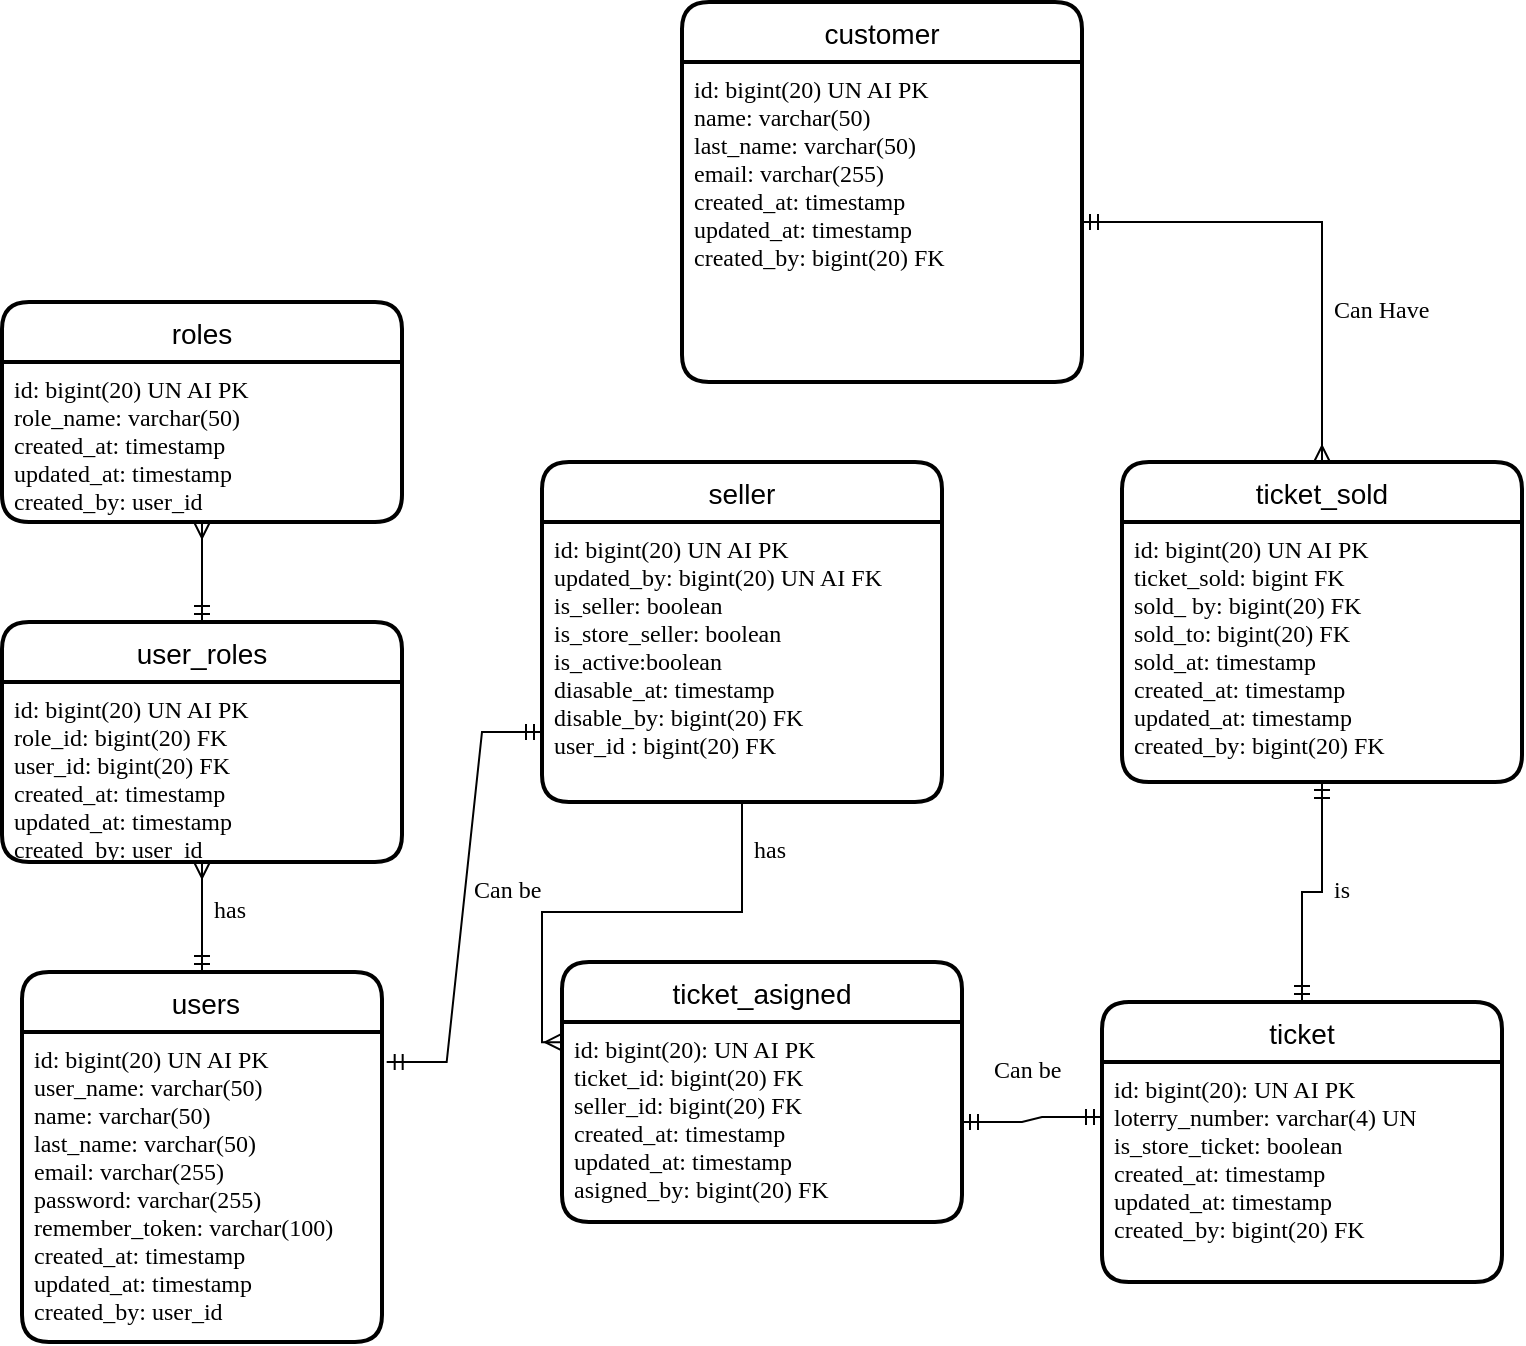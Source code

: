 <mxfile version="21.0.6" type="github">
  <diagram name="MER" id="A2fAMGsQMXvIKnF8qpCU">
    <mxGraphModel dx="724" dy="1495" grid="1" gridSize="10" guides="1" tooltips="1" connect="1" arrows="1" fold="1" page="1" pageScale="1" pageWidth="850" pageHeight="1100" math="0" shadow="0">
      <root>
        <mxCell id="0" />
        <mxCell id="1" parent="0" />
        <mxCell id="OX5ZEf51lm33wvpcWz9B-1" value=" users" style="swimlane;childLayout=stackLayout;horizontal=1;startSize=30;horizontalStack=0;rounded=1;fontSize=14;fontStyle=0;strokeWidth=2;resizeParent=0;resizeLast=1;shadow=0;dashed=0;align=center;" parent="1" vertex="1">
          <mxGeometry x="70" y="165" width="180" height="185" as="geometry" />
        </mxCell>
        <mxCell id="OX5ZEf51lm33wvpcWz9B-2" value="id: bigint(20) UN AI PK&#xa;user_name: varchar(50)&#xa;name: varchar(50)&#xa;last_name: varchar(50)&#xa;email: varchar(255)&#xa;password: varchar(255)&#xa;remember_token: varchar(100)&#xa;created_at: timestamp&#xa;updated_at: timestamp&#xa;created_by: user_id&#xa;&#xa;" style="align=left;strokeColor=none;fillColor=none;spacingLeft=4;fontSize=12;verticalAlign=top;resizable=0;rotatable=0;part=1;fontFamily=Nunito;fontSource=https%3A%2F%2Ffonts.googleapis.com%2Fcss%3Ffamily%3DNunito;" parent="OX5ZEf51lm33wvpcWz9B-1" vertex="1">
          <mxGeometry y="30" width="180" height="155" as="geometry" />
        </mxCell>
        <mxCell id="OX5ZEf51lm33wvpcWz9B-8" value="seller" style="swimlane;childLayout=stackLayout;horizontal=1;startSize=30;horizontalStack=0;rounded=1;fontSize=14;fontStyle=0;strokeWidth=2;resizeParent=0;resizeLast=1;shadow=0;dashed=0;align=center;" parent="1" vertex="1">
          <mxGeometry x="330" y="-90" width="200" height="170" as="geometry" />
        </mxCell>
        <mxCell id="OX5ZEf51lm33wvpcWz9B-9" value="id: bigint(20) UN AI PK&#xa;updated_by: bigint(20) UN AI FK&#xa;is_seller: boolean&#xa;is_store_seller: boolean&#xa;is_active:boolean&#xa;diasable_at: timestamp&#xa;disable_by: bigint(20) FK&#xa;user_id : bigint(20) FK&#xa;" style="align=left;strokeColor=none;fillColor=none;spacingLeft=4;fontSize=12;verticalAlign=top;resizable=0;rotatable=0;part=1;fontFamily=Nunito;fontSource=https%3A%2F%2Ffonts.googleapis.com%2Fcss%3Ffamily%3DNunito;" parent="OX5ZEf51lm33wvpcWz9B-8" vertex="1">
          <mxGeometry y="30" width="200" height="140" as="geometry" />
        </mxCell>
        <mxCell id="G5X43IpxlXC4tEhYC3Bp-1" value="" style="edgeStyle=entityRelationEdgeStyle;fontSize=12;html=1;endArrow=ERmandOne;startArrow=ERmandOne;rounded=0;entryX=0;entryY=0.75;entryDx=0;entryDy=0;exitX=1.013;exitY=0.097;exitDx=0;exitDy=0;exitPerimeter=0;" parent="1" source="OX5ZEf51lm33wvpcWz9B-2" target="OX5ZEf51lm33wvpcWz9B-9" edge="1">
          <mxGeometry width="100" height="100" relative="1" as="geometry">
            <mxPoint x="250" y="265" as="sourcePoint" />
            <mxPoint x="350" y="165" as="targetPoint" />
          </mxGeometry>
        </mxCell>
        <mxCell id="G5X43IpxlXC4tEhYC3Bp-3" value="Can be" style="text;strokeColor=none;fillColor=none;spacingLeft=4;spacingRight=4;overflow=hidden;rotatable=0;points=[[0,0.5],[1,0.5]];portConstraint=eastwest;fontSize=12;whiteSpace=wrap;html=1;fontFamily=Nunito;fontSource=https%3A%2F%2Ffonts.googleapis.com%2Fcss%3Ffamily%3DNunito;" parent="1" vertex="1">
          <mxGeometry x="290" y="110" width="50" height="30" as="geometry" />
        </mxCell>
        <mxCell id="G5X43IpxlXC4tEhYC3Bp-9" value="ticket" style="swimlane;childLayout=stackLayout;horizontal=1;startSize=30;horizontalStack=0;rounded=1;fontSize=14;fontStyle=0;strokeWidth=2;resizeParent=0;resizeLast=1;shadow=0;dashed=0;align=center;" parent="1" vertex="1">
          <mxGeometry x="610" y="180" width="200" height="140" as="geometry" />
        </mxCell>
        <mxCell id="G5X43IpxlXC4tEhYC3Bp-10" value="id: bigint(20): UN AI PK&#xa;loterry_number: varchar(4) UN&#xa;is_store_ticket: boolean &#xa;created_at: timestamp&#xa;updated_at: timestamp&#xa;created_by: bigint(20) FK" style="align=left;strokeColor=none;fillColor=none;spacingLeft=4;fontSize=12;verticalAlign=top;resizable=0;rotatable=0;part=1;fontFamily=Nunito;fontSource=https%3A%2F%2Ffonts.googleapis.com%2Fcss%3Ffamily%3DNunito;" parent="G5X43IpxlXC4tEhYC3Bp-9" vertex="1">
          <mxGeometry y="30" width="200" height="110" as="geometry" />
        </mxCell>
        <mxCell id="G5X43IpxlXC4tEhYC3Bp-13" value="has" style="text;strokeColor=none;fillColor=none;spacingLeft=4;spacingRight=4;overflow=hidden;rotatable=0;points=[[0,0.5],[1,0.5]];portConstraint=eastwest;fontSize=12;whiteSpace=wrap;html=1;fontFamily=Nunito;fontSource=https%3A%2F%2Ffonts.googleapis.com%2Fcss%3Ffamily%3DNunito;" parent="1" vertex="1">
          <mxGeometry x="160" y="120" width="50" height="30" as="geometry" />
        </mxCell>
        <mxCell id="G5X43IpxlXC4tEhYC3Bp-14" value="ticket_asigned" style="swimlane;childLayout=stackLayout;horizontal=1;startSize=30;horizontalStack=0;rounded=1;fontSize=14;fontStyle=0;strokeWidth=2;resizeParent=0;resizeLast=1;shadow=0;dashed=0;align=center;" parent="1" vertex="1">
          <mxGeometry x="340" y="160" width="200" height="130" as="geometry">
            <mxRectangle x="450" y="390" width="130" height="30" as="alternateBounds" />
          </mxGeometry>
        </mxCell>
        <mxCell id="G5X43IpxlXC4tEhYC3Bp-15" value="id: bigint(20): UN AI PK&#xa;ticket_id: bigint(20) FK&#xa;seller_id: bigint(20) FK &#xa;created_at: timestamp&#xa;updated_at: timestamp&#xa;asigned_by: bigint(20) FK" style="align=left;strokeColor=none;fillColor=none;spacingLeft=4;fontSize=12;verticalAlign=top;resizable=0;rotatable=0;part=1;fontFamily=Nunito;fontSource=https%3A%2F%2Ffonts.googleapis.com%2Fcss%3Ffamily%3DNunito;" parent="G5X43IpxlXC4tEhYC3Bp-14" vertex="1">
          <mxGeometry y="30" width="200" height="100" as="geometry" />
        </mxCell>
        <mxCell id="G5X43IpxlXC4tEhYC3Bp-19" value="" style="edgeStyle=orthogonalEdgeStyle;fontSize=12;html=1;endArrow=ERmany;rounded=0;entryX=-0.002;entryY=0.101;entryDx=0;entryDy=0;entryPerimeter=0;exitX=0.5;exitY=1;exitDx=0;exitDy=0;" parent="1" source="OX5ZEf51lm33wvpcWz9B-9" target="G5X43IpxlXC4tEhYC3Bp-15" edge="1">
          <mxGeometry width="100" height="100" relative="1" as="geometry">
            <mxPoint x="365" y="190" as="sourcePoint" />
            <mxPoint x="465" y="90" as="targetPoint" />
          </mxGeometry>
        </mxCell>
        <mxCell id="G5X43IpxlXC4tEhYC3Bp-20" value="has" style="text;strokeColor=none;fillColor=none;spacingLeft=4;spacingRight=4;overflow=hidden;rotatable=0;points=[[0,0.5],[1,0.5]];portConstraint=eastwest;fontSize=12;whiteSpace=wrap;html=1;fontFamily=Nunito;fontSource=https%3A%2F%2Ffonts.googleapis.com%2Fcss%3Ffamily%3DNunito;" parent="1" vertex="1">
          <mxGeometry x="430" y="90" width="50" height="30" as="geometry" />
        </mxCell>
        <mxCell id="G5X43IpxlXC4tEhYC3Bp-21" value="" style="edgeStyle=entityRelationEdgeStyle;fontSize=12;html=1;endArrow=ERmandOne;startArrow=ERmandOne;rounded=0;entryX=0;entryY=0.25;entryDx=0;entryDy=0;exitX=1;exitY=0.5;exitDx=0;exitDy=0;" parent="1" source="G5X43IpxlXC4tEhYC3Bp-15" target="G5X43IpxlXC4tEhYC3Bp-10" edge="1">
          <mxGeometry width="100" height="100" relative="1" as="geometry">
            <mxPoint x="370" y="330" as="sourcePoint" />
            <mxPoint x="470" y="230" as="targetPoint" />
          </mxGeometry>
        </mxCell>
        <mxCell id="G5X43IpxlXC4tEhYC3Bp-22" value="Can be" style="text;strokeColor=none;fillColor=none;spacingLeft=4;spacingRight=4;overflow=hidden;rotatable=0;points=[[0,0.5],[1,0.5]];portConstraint=eastwest;fontSize=12;whiteSpace=wrap;html=1;fontFamily=Nunito;fontSource=https%3A%2F%2Ffonts.googleapis.com%2Fcss%3Ffamily%3DNunito;" parent="1" vertex="1">
          <mxGeometry x="550" y="200" width="50" height="30" as="geometry" />
        </mxCell>
        <mxCell id="G5X43IpxlXC4tEhYC3Bp-28" style="edgeStyle=orthogonalEdgeStyle;rounded=0;orthogonalLoop=1;jettySize=auto;html=1;exitX=0.5;exitY=1;exitDx=0;exitDy=0;entryX=0.5;entryY=0;entryDx=0;entryDy=0;startArrow=ERmandOne;startFill=0;endArrow=ERmandOne;endFill=0;" parent="1" source="G5X43IpxlXC4tEhYC3Bp-23" target="G5X43IpxlXC4tEhYC3Bp-9" edge="1">
          <mxGeometry relative="1" as="geometry" />
        </mxCell>
        <mxCell id="G5X43IpxlXC4tEhYC3Bp-23" value="ticket_sold" style="swimlane;childLayout=stackLayout;horizontal=1;startSize=30;horizontalStack=0;rounded=1;fontSize=14;fontStyle=0;strokeWidth=2;resizeParent=0;resizeLast=1;shadow=0;dashed=0;align=center;" parent="1" vertex="1">
          <mxGeometry x="620" y="-90" width="200" height="160" as="geometry" />
        </mxCell>
        <mxCell id="G5X43IpxlXC4tEhYC3Bp-24" value="id: bigint(20) UN AI PK&#xa;ticket_sold: bigint FK&#xa;sold_ by: bigint(20) FK&#xa;sold_to: bigint(20) FK&#xa;sold_at: timestamp&#xa;created_at: timestamp&#xa;updated_at: timestamp&#xa;created_by: bigint(20) FK" style="align=left;strokeColor=none;fillColor=none;spacingLeft=4;fontSize=12;verticalAlign=top;resizable=0;rotatable=0;part=1;fontFamily=Nunito;fontSource=https%3A%2F%2Ffonts.googleapis.com%2Fcss%3Ffamily%3DNunito;" parent="G5X43IpxlXC4tEhYC3Bp-23" vertex="1">
          <mxGeometry y="30" width="200" height="130" as="geometry" />
        </mxCell>
        <mxCell id="G5X43IpxlXC4tEhYC3Bp-29" value="is" style="text;strokeColor=none;fillColor=none;spacingLeft=4;spacingRight=4;overflow=hidden;rotatable=0;points=[[0,0.5],[1,0.5]];portConstraint=eastwest;fontSize=12;whiteSpace=wrap;html=1;fontFamily=Nunito;fontSource=https%3A%2F%2Ffonts.googleapis.com%2Fcss%3Ffamily%3DNunito;" parent="1" vertex="1">
          <mxGeometry x="720" y="110" width="50" height="30" as="geometry" />
        </mxCell>
        <mxCell id="G5X43IpxlXC4tEhYC3Bp-30" value="roles" style="swimlane;childLayout=stackLayout;horizontal=1;startSize=30;horizontalStack=0;rounded=1;fontSize=14;fontStyle=0;strokeWidth=2;resizeParent=0;resizeLast=1;shadow=0;dashed=0;align=center;" parent="1" vertex="1">
          <mxGeometry x="60" y="-170" width="200" height="110" as="geometry" />
        </mxCell>
        <mxCell id="G5X43IpxlXC4tEhYC3Bp-31" value="id: bigint(20) UN AI PK&#xa;role_name: varchar(50)&#xa;created_at: timestamp&#xa;updated_at: timestamp&#xa;created_by: user_id" style="align=left;strokeColor=none;fillColor=none;spacingLeft=4;fontSize=12;verticalAlign=top;resizable=0;rotatable=0;part=1;fontFamily=Nunito;fontSource=https%3A%2F%2Ffonts.googleapis.com%2Fcss%3Ffamily%3DNunito;" parent="G5X43IpxlXC4tEhYC3Bp-30" vertex="1">
          <mxGeometry y="30" width="200" height="80" as="geometry" />
        </mxCell>
        <mxCell id="G5X43IpxlXC4tEhYC3Bp-35" value="user_roles" style="swimlane;childLayout=stackLayout;horizontal=1;startSize=30;horizontalStack=0;rounded=1;fontSize=14;fontStyle=0;strokeWidth=2;resizeParent=0;resizeLast=1;shadow=0;dashed=0;align=center;" parent="1" vertex="1">
          <mxGeometry x="60" y="-10" width="200" height="120" as="geometry" />
        </mxCell>
        <mxCell id="G5X43IpxlXC4tEhYC3Bp-36" value="id: bigint(20) UN AI PK&#xa;role_id: bigint(20) FK&#xa;user_id: bigint(20) FK&#xa;created_at: timestamp&#xa;updated_at: timestamp&#xa;created_by: user_id" style="align=left;strokeColor=none;fillColor=none;spacingLeft=4;fontSize=12;verticalAlign=top;resizable=0;rotatable=0;part=1;fontFamily=Nunito;fontSource=https%3A%2F%2Ffonts.googleapis.com%2Fcss%3Ffamily%3DNunito;" parent="G5X43IpxlXC4tEhYC3Bp-35" vertex="1">
          <mxGeometry y="30" width="200" height="90" as="geometry" />
        </mxCell>
        <mxCell id="G5X43IpxlXC4tEhYC3Bp-37" style="edgeStyle=orthogonalEdgeStyle;rounded=0;orthogonalLoop=1;jettySize=auto;html=1;exitX=0.5;exitY=1;exitDx=0;exitDy=0;entryX=0.5;entryY=0;entryDx=0;entryDy=0;endArrow=ERmandOne;endFill=0;startArrow=ERmany;startFill=0;" parent="1" source="G5X43IpxlXC4tEhYC3Bp-31" target="G5X43IpxlXC4tEhYC3Bp-35" edge="1">
          <mxGeometry relative="1" as="geometry" />
        </mxCell>
        <mxCell id="G5X43IpxlXC4tEhYC3Bp-38" style="edgeStyle=orthogonalEdgeStyle;rounded=0;orthogonalLoop=1;jettySize=auto;html=1;exitX=0.5;exitY=1;exitDx=0;exitDy=0;entryX=0.5;entryY=0;entryDx=0;entryDy=0;endArrow=ERmandOne;endFill=0;startArrow=ERmany;startFill=0;" parent="1" source="G5X43IpxlXC4tEhYC3Bp-36" target="OX5ZEf51lm33wvpcWz9B-1" edge="1">
          <mxGeometry relative="1" as="geometry" />
        </mxCell>
        <mxCell id="G5X43IpxlXC4tEhYC3Bp-39" value="customer" style="swimlane;childLayout=stackLayout;horizontal=1;startSize=30;horizontalStack=0;rounded=1;fontSize=14;fontStyle=0;strokeWidth=2;resizeParent=0;resizeLast=1;shadow=0;dashed=0;align=center;" parent="1" vertex="1">
          <mxGeometry x="400" y="-320" width="200" height="190" as="geometry" />
        </mxCell>
        <mxCell id="G5X43IpxlXC4tEhYC3Bp-40" value="id: bigint(20) UN AI PK&#xa;name: varchar(50)&#xa;last_name: varchar(50)&#xa;email: varchar(255) &#xa;created_at: timestamp&#xa;updated_at: timestamp&#xa;created_by: bigint(20) FK" style="align=left;strokeColor=none;fillColor=none;spacingLeft=4;fontSize=12;verticalAlign=top;resizable=0;rotatable=0;part=1;fontFamily=Nunito;fontSource=https%3A%2F%2Ffonts.googleapis.com%2Fcss%3Ffamily%3DNunito;" parent="G5X43IpxlXC4tEhYC3Bp-39" vertex="1">
          <mxGeometry y="30" width="200" height="160" as="geometry" />
        </mxCell>
        <mxCell id="G5X43IpxlXC4tEhYC3Bp-42" style="edgeStyle=orthogonalEdgeStyle;rounded=0;orthogonalLoop=1;jettySize=auto;html=1;exitX=1;exitY=0.5;exitDx=0;exitDy=0;startArrow=ERmandOne;startFill=0;endArrow=ERmany;endFill=0;" parent="1" source="G5X43IpxlXC4tEhYC3Bp-40" target="G5X43IpxlXC4tEhYC3Bp-23" edge="1">
          <mxGeometry relative="1" as="geometry" />
        </mxCell>
        <mxCell id="G5X43IpxlXC4tEhYC3Bp-43" value="Can Have" style="text;strokeColor=none;fillColor=none;spacingLeft=4;spacingRight=4;overflow=hidden;rotatable=0;points=[[0,0.5],[1,0.5]];portConstraint=eastwest;fontSize=12;whiteSpace=wrap;html=1;fontFamily=Nunito;fontSource=https%3A%2F%2Ffonts.googleapis.com%2Fcss%3Ffamily%3DNunito;" parent="1" vertex="1">
          <mxGeometry x="720" y="-180" width="80" height="30" as="geometry" />
        </mxCell>
      </root>
    </mxGraphModel>
  </diagram>
</mxfile>
